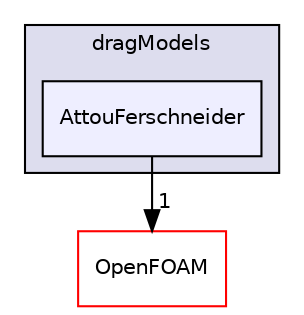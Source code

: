 digraph "src/phaseSystemModels/reactingEulerFoam/interfacialModels/dragModels/AttouFerschneider" {
  bgcolor=transparent;
  compound=true
  node [ fontsize="10", fontname="Helvetica"];
  edge [ labelfontsize="10", labelfontname="Helvetica"];
  subgraph clusterdir_326a3023cc127b39f379d1d16589515e {
    graph [ bgcolor="#ddddee", pencolor="black", label="dragModels" fontname="Helvetica", fontsize="10", URL="dir_326a3023cc127b39f379d1d16589515e.html"]
  dir_ee303b44978efc952447dbc47d7d7a5e [shape=box, label="AttouFerschneider", style="filled", fillcolor="#eeeeff", pencolor="black", URL="dir_ee303b44978efc952447dbc47d7d7a5e.html"];
  }
  dir_c5473ff19b20e6ec4dfe5c310b3778a8 [shape=box label="OpenFOAM" color="red" URL="dir_c5473ff19b20e6ec4dfe5c310b3778a8.html"];
  dir_ee303b44978efc952447dbc47d7d7a5e->dir_c5473ff19b20e6ec4dfe5c310b3778a8 [headlabel="1", labeldistance=1.5 headhref="dir_003082_002151.html"];
}
